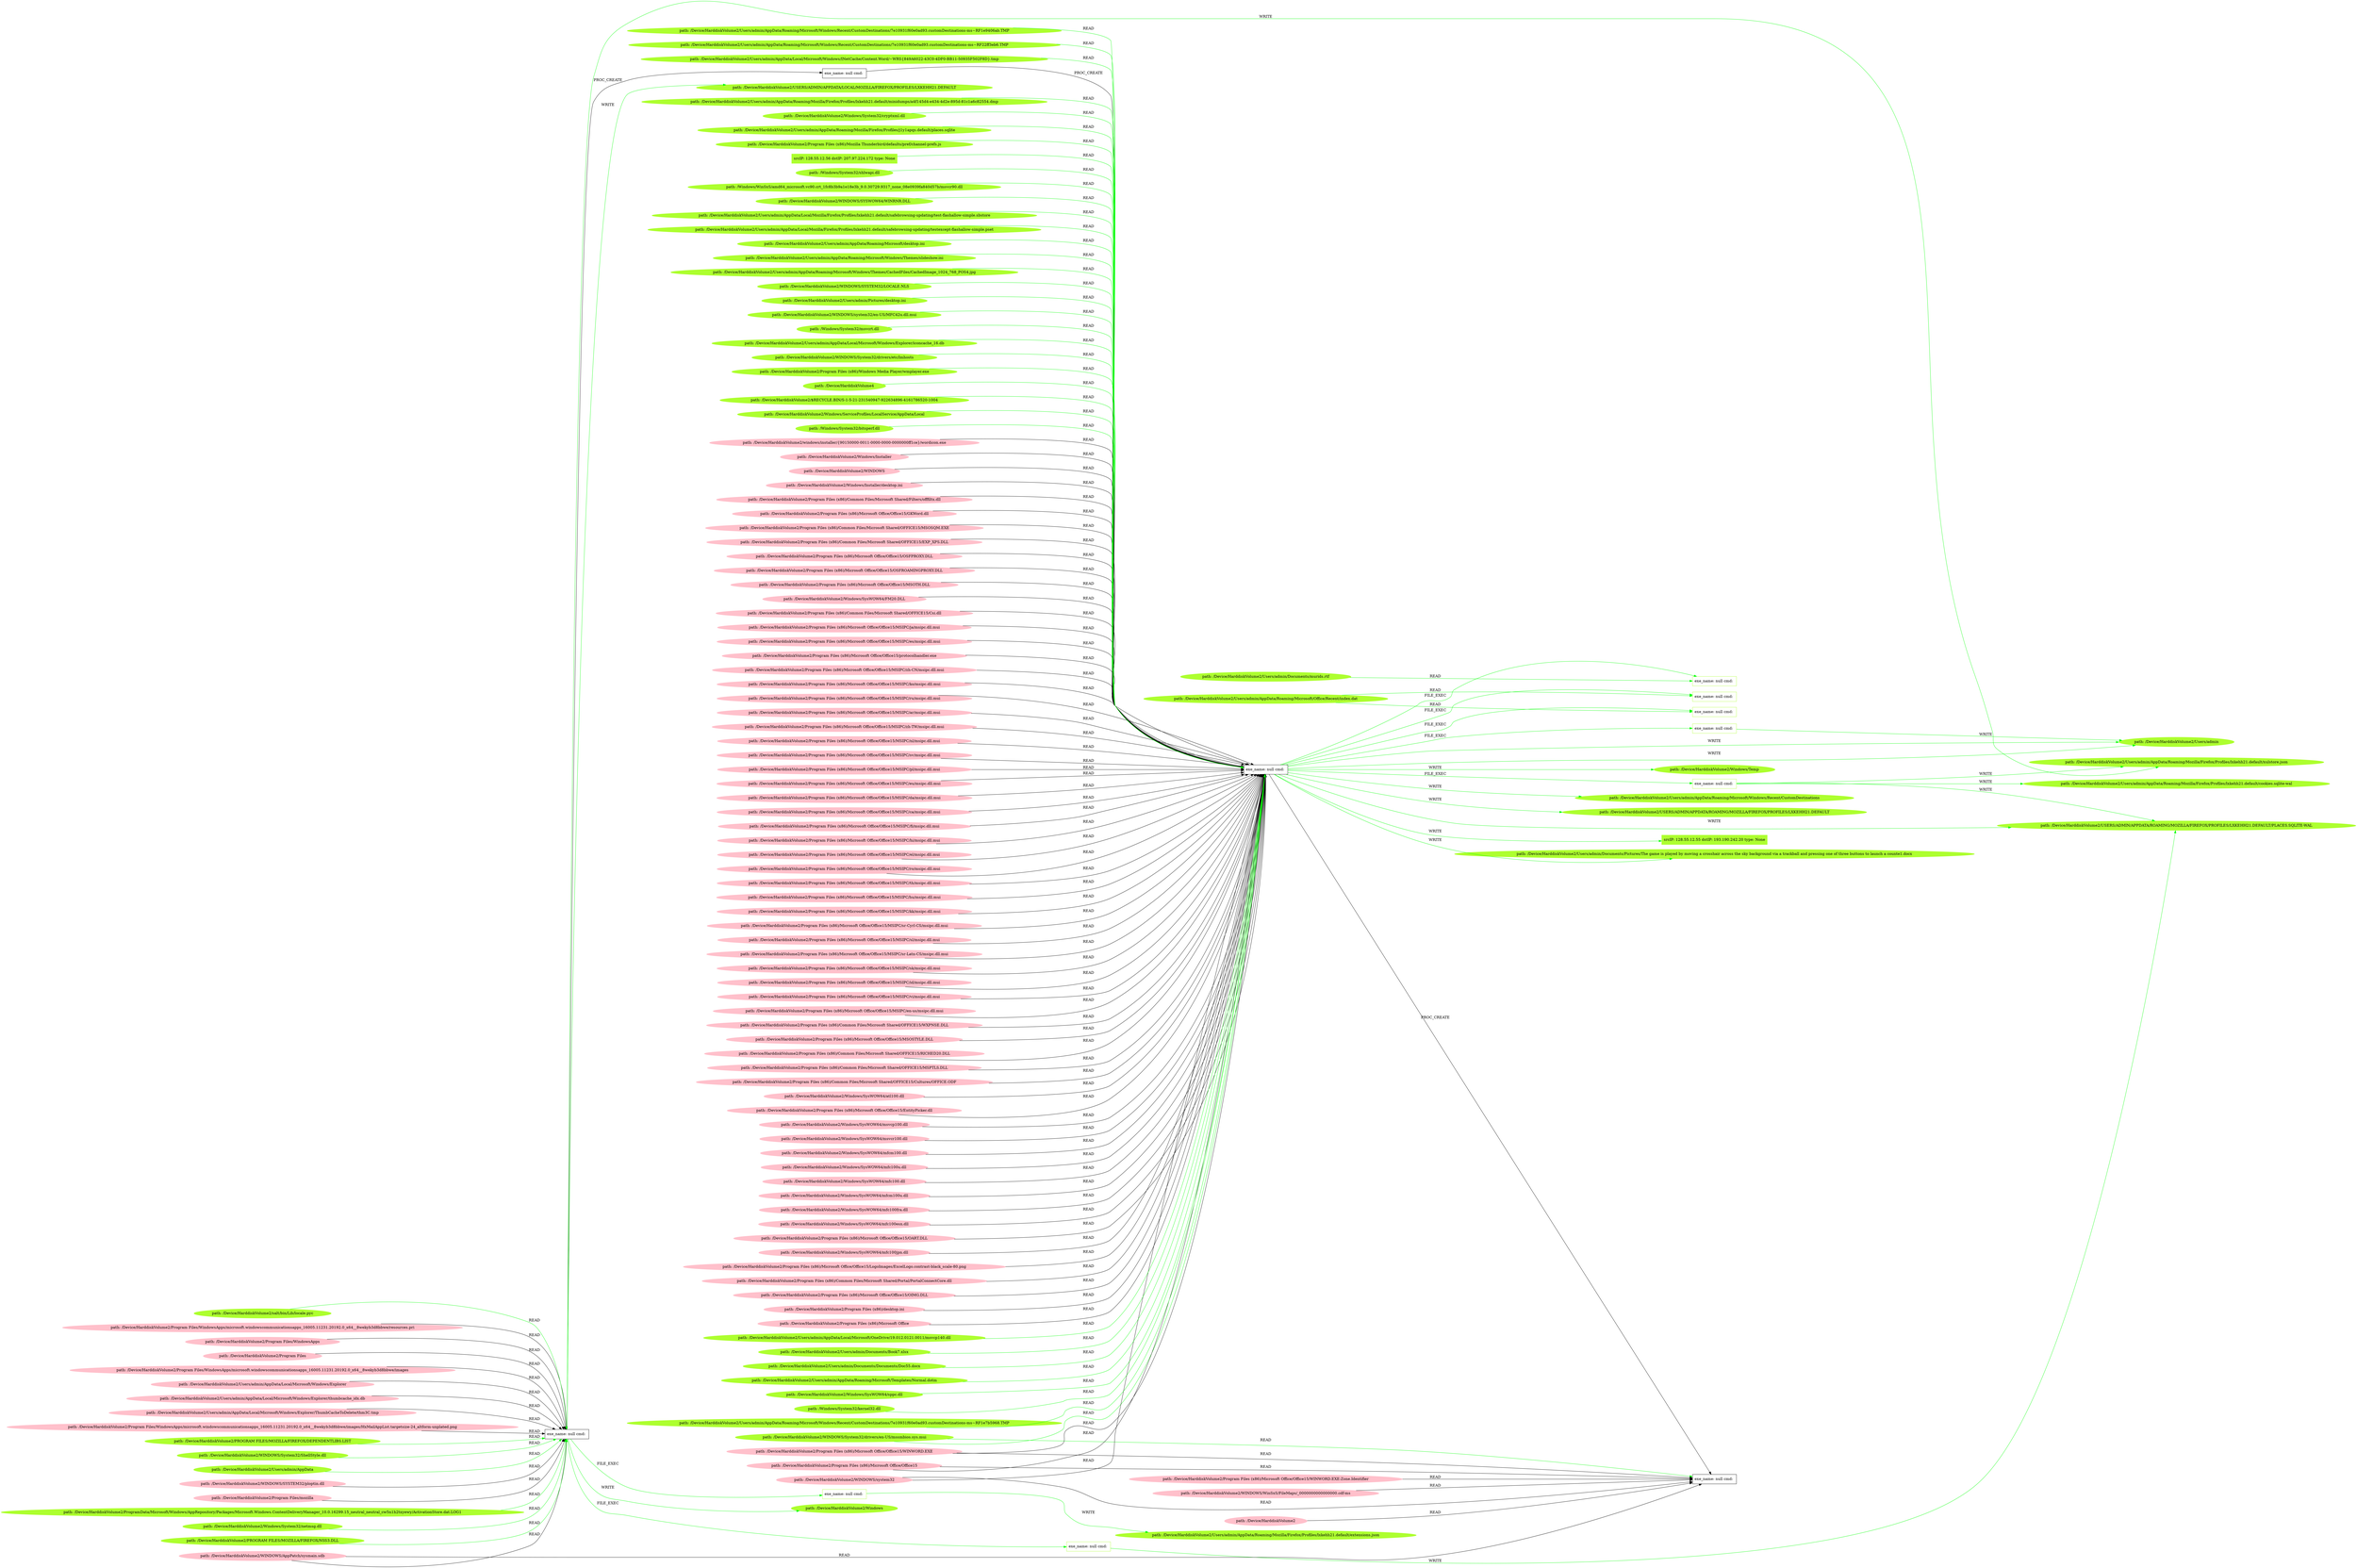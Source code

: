 digraph {
	rankdir=LR
	33 [label="exe_name: null cmd: " color=black shape=box style=solid]
	156 [label="exe_name: null cmd: " color=greenyellow shape=box style=solid]
	33 -> 156 [label=FILE_EXEC color=green]
	33 [label="exe_name: null cmd: " color=black shape=box style=solid]
	165 [label="exe_name: null cmd: " color=greenyellow shape=box style=solid]
	33 -> 165 [label=FILE_EXEC color=green]
	32 [label="exe_name: null cmd: " color=black shape=box style=solid]
	175 [label="exe_name: null cmd: " color=greenyellow shape=box style=solid]
	32 -> 175 [label=FILE_EXEC color=green]
	32 [label="exe_name: null cmd: " color=black shape=box style=solid]
	190 [label="exe_name: null cmd: " color=greenyellow shape=box style=solid]
	32 -> 190 [label=FILE_EXEC color=green]
	32 [label="exe_name: null cmd: " color=black shape=box style=solid]
	203 [label="exe_name: null cmd: " color=greenyellow shape=box style=solid]
	32 -> 203 [label=FILE_EXEC color=green]
	32 [label="exe_name: null cmd: " color=black shape=box style=solid]
	210 [label="exe_name: null cmd: " color=greenyellow shape=box style=solid]
	32 -> 210 [label=FILE_EXEC color=green]
	32 [label="exe_name: null cmd: " color=black shape=box style=solid]
	219 [label="exe_name: null cmd: " color=greenyellow shape=box style=solid]
	32 -> 219 [label=FILE_EXEC color=green]
	171 [label="path: /Device/HarddiskVolume2/Users/admin/AppData/Roaming/Microsoft/desktop.ini" color=greenyellow shape=oval style=filled]
	32 [label="exe_name: null cmd: " color=black shape=box style=solid]
	171 -> 32 [label=READ color=green]
	182 [label="path: /Device/HarddiskVolume2/Users/admin/AppData/Roaming/Microsoft/Windows/Themes/slideshow.ini" color=greenyellow shape=oval style=filled]
	32 [label="exe_name: null cmd: " color=black shape=box style=solid]
	182 -> 32 [label=READ color=green]
	199 [label="path: /Device/HarddiskVolume2/Users/admin/AppData/Roaming/Microsoft/Windows/Themes/CachedFiles/CachedImage_1024_768_POS4.jpg" color=greenyellow shape=oval style=filled]
	32 [label="exe_name: null cmd: " color=black shape=box style=solid]
	199 -> 32 [label=READ color=green]
	206 [label="path: /Device/HarddiskVolume2/WINDOWS/SYSTEM32/LOCALE.NLS" color=greenyellow shape=oval style=filled]
	32 [label="exe_name: null cmd: " color=black shape=box style=solid]
	206 -> 32 [label=READ color=green]
	223 [label="path: /Device/HarddiskVolume2/WINDOWS/System32/drivers/en-US/mssmbios.sys.mui" color=greenyellow shape=oval style=filled]
	32 [label="exe_name: null cmd: " color=black shape=box style=solid]
	223 -> 32 [label=READ color=green]
	223 [label="path: /Device/HarddiskVolume2/WINDOWS/System32/drivers/en-US/mssmbios.sys.mui" color=greenyellow shape=oval style=filled]
	0 [label="exe_name: null cmd: " color=black shape=box style=solid]
	223 -> 0 [label=READ color=green]
	195 [label="path: /Device/HarddiskVolume2/Users/admin/Pictures/desktop.ini" color=greenyellow shape=oval style=filled]
	32 [label="exe_name: null cmd: " color=black shape=box style=solid]
	195 -> 32 [label=READ color=green]
	213 [label="path: /Device/HarddiskVolume2/WINDOWS/system32/en-US/MFC42u.dll.mui" color=greenyellow shape=oval style=filled]
	32 [label="exe_name: null cmd: " color=black shape=box style=solid]
	213 -> 32 [label=READ color=green]
	216 [label="path: /Windows/System32/msvcrt.dll" color=greenyellow shape=oval style=filled]
	32 [label="exe_name: null cmd: " color=black shape=box style=solid]
	216 -> 32 [label=READ color=green]
	188 [label="path: /Device/HarddiskVolume2/Users/admin/AppData/Local/Microsoft/Windows/Explorer/iconcache_16.db" color=greenyellow shape=oval style=filled]
	32 [label="exe_name: null cmd: " color=black shape=box style=solid]
	188 -> 32 [label=READ color=green]
	66 [label="path: /Device/HarddiskVolume2/Program Files/WindowsApps/microsoft.windowscommunicationsapps_16005.11231.20192.0_x64__8wekyb3d8bbwe/resources.pri" color=pink shape=oval style=filled]
	33 [label="exe_name: null cmd: " color=black shape=box style=solid]
	66 -> 33 [label=READ color=black]
	68 [label="path: /Device/HarddiskVolume2/Program Files/WindowsApps" color=pink shape=oval style=filled]
	33 [label="exe_name: null cmd: " color=black shape=box style=solid]
	68 -> 33 [label=READ color=black]
	81 [label="path: /Device/HarddiskVolume2/Program Files" color=pink shape=oval style=filled]
	33 [label="exe_name: null cmd: " color=black shape=box style=solid]
	81 -> 33 [label=READ color=black]
	50 [label="path: /Device/HarddiskVolume2/Program Files/WindowsApps/microsoft.windowscommunicationsapps_16005.11231.20192.0_x64__8wekyb3d8bbwe/images" color=pink shape=oval style=filled]
	33 [label="exe_name: null cmd: " color=black shape=box style=solid]
	50 -> 33 [label=READ color=black]
	75 [label="path: /Device/HarddiskVolume2/Users/admin/AppData/Local/Microsoft/Windows/Explorer" color=pink shape=oval style=filled]
	33 [label="exe_name: null cmd: " color=black shape=box style=solid]
	75 -> 33 [label=READ color=black]
	96 [label="path: /Device/HarddiskVolume2/Users/admin/AppData/Local/Microsoft/Windows/Explorer/thumbcache_idx.db" color=pink shape=oval style=filled]
	33 [label="exe_name: null cmd: " color=black shape=box style=solid]
	96 -> 33 [label=READ color=black]
	79 [label="path: /Device/HarddiskVolume2/Users/admin/AppData/Local/Microsoft/Windows/Explorer/ThumbCacheToDelete/thm3C.tmp" color=pink shape=oval style=filled]
	33 [label="exe_name: null cmd: " color=black shape=box style=solid]
	79 -> 33 [label=READ color=black]
	90 [label="path: /Device/HarddiskVolume2/Program Files/WindowsApps/microsoft.windowscommunicationsapps_16005.11231.20192.0_x64__8wekyb3d8bbwe/images/HxMailAppList.targetsize-24_altform-unplated.png" color=pink shape=oval style=filled]
	33 [label="exe_name: null cmd: " color=black shape=box style=solid]
	90 -> 33 [label=READ color=black]
	162 [label="path: /Device/HarddiskVolume2/PROGRAM FILES/MOZILLA/FIREFOX/DEPENDENTLIBS.LIST" color=greenyellow shape=oval style=filled]
	33 [label="exe_name: null cmd: " color=black shape=box style=solid]
	162 -> 33 [label=READ color=green]
	161 [label="path: /Device/HarddiskVolume2/WINDOWS/System32/ShellStyle.dll" color=greenyellow shape=oval style=filled]
	33 [label="exe_name: null cmd: " color=black shape=box style=solid]
	161 -> 33 [label=READ color=green]
	164 [label="path: /Device/HarddiskVolume2/Users/admin/AppData" color=greenyellow shape=oval style=filled]
	33 [label="exe_name: null cmd: " color=black shape=box style=solid]
	164 -> 33 [label=READ color=green]
	197 [label="path: /Device/HarddiskVolume2/WINDOWS/System32/drivers/etc/lmhosts" color=greenyellow shape=oval style=filled]
	32 [label="exe_name: null cmd: " color=black shape=box style=solid]
	197 -> 32 [label=READ color=green]
	201 [label="path: /Device/HarddiskVolume2/Program Files (x86)/Windows Media Player/wmplayer.exe" color=greenyellow shape=oval style=filled]
	32 [label="exe_name: null cmd: " color=black shape=box style=solid]
	201 -> 32 [label=READ color=green]
	214 [label="path: /Device/HarddiskVolume4" color=greenyellow shape=oval style=filled]
	32 [label="exe_name: null cmd: " color=black shape=box style=solid]
	214 -> 32 [label=READ color=green]
	181 [label="path: /Device/HarddiskVolume2/$RECYCLE.BIN/S-1-5-21-231540947-922634896-4161786520-1004" color=greenyellow shape=oval style=filled]
	32 [label="exe_name: null cmd: " color=black shape=box style=solid]
	181 -> 32 [label=READ color=green]
	194 [label="path: /Device/HarddiskVolume2/Windows/ServiceProfiles/LocalService/AppData/Local" color=greenyellow shape=oval style=filled]
	32 [label="exe_name: null cmd: " color=black shape=box style=solid]
	194 -> 32 [label=READ color=green]
	150 [label="path: /Device/HarddiskVolume2/WINDOWS/AppPatch/sysmain.sdb" color=pink shape=oval style=filled]
	33 [label="exe_name: null cmd: " color=black shape=box style=solid]
	150 -> 33 [label=READ color=black]
	51 [label="path: /Device/HarddiskVolume2/WINDOWS/SYSTEM32/ploptin.dll" color=pink shape=oval style=filled]
	33 [label="exe_name: null cmd: " color=black shape=box style=solid]
	51 -> 33 [label=READ color=black]
	83 [label="path: /Device/HarddiskVolume2/Program Files/mozilla" color=pink shape=oval style=filled]
	33 [label="exe_name: null cmd: " color=black shape=box style=solid]
	83 -> 33 [label=READ color=black]
	183 [label="path: /Windows/System32/bitsperf.dll" color=greenyellow shape=oval style=filled]
	32 [label="exe_name: null cmd: " color=black shape=box style=solid]
	183 -> 32 [label=READ color=green]
	33 [label="exe_name: null cmd: " color=black shape=box style=solid]
	27 [label="exe_name: null cmd: " color=black shape=box style=solid]
	33 -> 27 [label=PROC_CREATE color=black]
	27 [label="exe_name: null cmd: " color=black shape=box style=solid]
	32 [label="exe_name: null cmd: " color=black shape=box style=solid]
	27 -> 32 [label=PROC_CREATE color=black]
	93 [label="path: /Device/HarddiskVolume2/windows/installer/{90150000-0011-0000-0000-0000000ff1ce}/wordicon.exe" color=pink shape=oval style=filled]
	32 [label="exe_name: null cmd: " color=black shape=box style=solid]
	93 -> 32 [label=READ color=black]
	110 [label="path: /Device/HarddiskVolume2/Windows/Installer" color=pink shape=oval style=filled]
	32 [label="exe_name: null cmd: " color=black shape=box style=solid]
	110 -> 32 [label=READ color=black]
	41 [label="path: /Device/HarddiskVolume2/WINDOWS" color=pink shape=oval style=filled]
	32 [label="exe_name: null cmd: " color=black shape=box style=solid]
	41 -> 32 [label=READ color=black]
	100 [label="path: /Device/HarddiskVolume2/Windows/Installer/desktop.ini" color=pink shape=oval style=filled]
	32 [label="exe_name: null cmd: " color=black shape=box style=solid]
	100 -> 32 [label=READ color=black]
	152 [label="path: /Device/HarddiskVolume2/Program Files (x86)/Microsoft Office/Office15/WINWORD.EXE" color=pink shape=oval style=filled]
	32 [label="exe_name: null cmd: " color=black shape=box style=solid]
	152 -> 32 [label=READ color=black]
	2 [label="path: /Device/HarddiskVolume2/Program Files (x86)/Common Files/Microsoft Shared/Filters/offfiltx.dll" color=pink shape=oval style=filled]
	32 [label="exe_name: null cmd: " color=black shape=box style=solid]
	2 -> 32 [label=READ color=black]
	15 [label="path: /Device/HarddiskVolume2/Program Files (x86)/Microsoft Office/Office15/GKWord.dll" color=pink shape=oval style=filled]
	32 [label="exe_name: null cmd: " color=black shape=box style=solid]
	15 -> 32 [label=READ color=black]
	148 [label="path: /Device/HarddiskVolume2/Program Files (x86)/Microsoft Office/Office15" color=pink shape=oval style=filled]
	32 [label="exe_name: null cmd: " color=black shape=box style=solid]
	148 -> 32 [label=READ color=black]
	28 [label="path: /Device/HarddiskVolume2/Program Files (x86)/Common Files/Microsoft Shared/OFFICE15/MSOSQM.EXE" color=pink shape=oval style=filled]
	32 [label="exe_name: null cmd: " color=black shape=box style=solid]
	28 -> 32 [label=READ color=black]
	57 [label="path: /Device/HarddiskVolume2/Program Files (x86)/Common Files/Microsoft Shared/OFFICE15/EXP_XPS.DLL" color=pink shape=oval style=filled]
	32 [label="exe_name: null cmd: " color=black shape=box style=solid]
	57 -> 32 [label=READ color=black]
	97 [label="path: /Device/HarddiskVolume2/Program Files (x86)/Microsoft Office/Office15/OSFPROXY.DLL" color=pink shape=oval style=filled]
	32 [label="exe_name: null cmd: " color=black shape=box style=solid]
	97 -> 32 [label=READ color=black]
	142 [label="path: /Device/HarddiskVolume2/Program Files (x86)/Microsoft Office/Office15/OSFROAMINGPROXY.DLL" color=pink shape=oval style=filled]
	32 [label="exe_name: null cmd: " color=black shape=box style=solid]
	142 -> 32 [label=READ color=black]
	56 [label="path: /Device/HarddiskVolume2/Program Files (x86)/Microsoft Office/Office15/MSOTH.DLL" color=pink shape=oval style=filled]
	32 [label="exe_name: null cmd: " color=black shape=box style=solid]
	56 -> 32 [label=READ color=black]
	113 [label="path: /Device/HarddiskVolume2/Windows/SysWOW64/FM20.DLL" color=pink shape=oval style=filled]
	32 [label="exe_name: null cmd: " color=black shape=box style=solid]
	113 -> 32 [label=READ color=black]
	130 [label="path: /Device/HarddiskVolume2/Program Files (x86)/Common Files/Microsoft Shared/OFFICE15/Csi.dll" color=pink shape=oval style=filled]
	32 [label="exe_name: null cmd: " color=black shape=box style=solid]
	130 -> 32 [label=READ color=black]
	14 [label="path: /Device/HarddiskVolume2/Program Files (x86)/Microsoft Office/Office15/MSIPC/ja/msipc.dll.mui" color=pink shape=oval style=filled]
	32 [label="exe_name: null cmd: " color=black shape=box style=solid]
	14 -> 32 [label=READ color=black]
	42 [label="path: /Device/HarddiskVolume2/Program Files (x86)/Microsoft Office/Office15/MSIPC/es/msipc.dll.mui" color=pink shape=oval style=filled]
	32 [label="exe_name: null cmd: " color=black shape=box style=solid]
	42 -> 32 [label=READ color=black]
	61 [label="path: /Device/HarddiskVolume2/Program Files (x86)/Microsoft Office/Office15/protocolhandler.exe" color=pink shape=oval style=filled]
	32 [label="exe_name: null cmd: " color=black shape=box style=solid]
	61 -> 32 [label=READ color=black]
	128 [label="path: /Device/HarddiskVolume2/Program Files (x86)/Microsoft Office/Office15/MSIPC/zh-CN/msipc.dll.mui" color=pink shape=oval style=filled]
	32 [label="exe_name: null cmd: " color=black shape=box style=solid]
	128 -> 32 [label=READ color=black]
	7 [label="path: /Device/HarddiskVolume2/Program Files (x86)/Microsoft Office/Office15/MSIPC/ko/msipc.dll.mui" color=pink shape=oval style=filled]
	32 [label="exe_name: null cmd: " color=black shape=box style=solid]
	7 -> 32 [label=READ color=black]
	5 [label="path: /Device/HarddiskVolume2/Program Files (x86)/Microsoft Office/Office15/MSIPC/ru/msipc.dll.mui" color=pink shape=oval style=filled]
	32 [label="exe_name: null cmd: " color=black shape=box style=solid]
	5 -> 32 [label=READ color=black]
	127 [label="path: /Device/HarddiskVolume2/Program Files (x86)/Microsoft Office/Office15/MSIPC/ar/msipc.dll.mui" color=pink shape=oval style=filled]
	32 [label="exe_name: null cmd: " color=black shape=box style=solid]
	127 -> 32 [label=READ color=black]
	82 [label="path: /Device/HarddiskVolume2/Program Files (x86)/Microsoft Office/Office15/MSIPC/zh-TW/msipc.dll.mui" color=pink shape=oval style=filled]
	32 [label="exe_name: null cmd: " color=black shape=box style=solid]
	82 -> 32 [label=READ color=black]
	124 [label="path: /Device/HarddiskVolume2/Program Files (x86)/Microsoft Office/Office15/MSIPC/nl/msipc.dll.mui" color=pink shape=oval style=filled]
	32 [label="exe_name: null cmd: " color=black shape=box style=solid]
	124 -> 32 [label=READ color=black]
	101 [label="path: /Device/HarddiskVolume2/Program Files (x86)/Microsoft Office/Office15/MSIPC/sv/msipc.dll.mui" color=pink shape=oval style=filled]
	32 [label="exe_name: null cmd: " color=black shape=box style=solid]
	101 -> 32 [label=READ color=black]
	109 [label="path: /Device/HarddiskVolume2/Program Files (x86)/Microsoft Office/Office15/MSIPC/pl/msipc.dll.mui" color=pink shape=oval style=filled]
	32 [label="exe_name: null cmd: " color=black shape=box style=solid]
	109 -> 32 [label=READ color=black]
	115 [label="path: /Device/HarddiskVolume2/Program Files (x86)/Microsoft Office/Office15/MSIPC/eu/msipc.dll.mui" color=pink shape=oval style=filled]
	32 [label="exe_name: null cmd: " color=black shape=box style=solid]
	115 -> 32 [label=READ color=black]
	138 [label="path: /Device/HarddiskVolume2/Program Files (x86)/Microsoft Office/Office15/MSIPC/da/msipc.dll.mui" color=pink shape=oval style=filled]
	32 [label="exe_name: null cmd: " color=black shape=box style=solid]
	138 -> 32 [label=READ color=black]
	36 [label="path: /Device/HarddiskVolume2/Program Files (x86)/Microsoft Office/Office15/MSIPC/ca/msipc.dll.mui" color=pink shape=oval style=filled]
	32 [label="exe_name: null cmd: " color=black shape=box style=solid]
	36 -> 32 [label=READ color=black]
	71 [label="path: /Device/HarddiskVolume2/Program Files (x86)/Microsoft Office/Office15/MSIPC/fi/msipc.dll.mui" color=pink shape=oval style=filled]
	32 [label="exe_name: null cmd: " color=black shape=box style=solid]
	71 -> 32 [label=READ color=black]
	4 [label="path: /Device/HarddiskVolume2/Program Files (x86)/Microsoft Office/Office15/MSIPC/hi/msipc.dll.mui" color=pink shape=oval style=filled]
	32 [label="exe_name: null cmd: " color=black shape=box style=solid]
	4 -> 32 [label=READ color=black]
	16 [label="path: /Device/HarddiskVolume2/Program Files (x86)/Microsoft Office/Office15/MSIPC/el/msipc.dll.mui" color=pink shape=oval style=filled]
	32 [label="exe_name: null cmd: " color=black shape=box style=solid]
	16 -> 32 [label=READ color=black]
	112 [label="path: /Device/HarddiskVolume2/Program Files (x86)/Microsoft Office/Office15/MSIPC/ro/msipc.dll.mui" color=pink shape=oval style=filled]
	32 [label="exe_name: null cmd: " color=black shape=box style=solid]
	112 -> 32 [label=READ color=black]
	58 [label="path: /Device/HarddiskVolume2/Program Files (x86)/Microsoft Office/Office15/MSIPC/th/msipc.dll.mui" color=pink shape=oval style=filled]
	32 [label="exe_name: null cmd: " color=black shape=box style=solid]
	58 -> 32 [label=READ color=black]
	84 [label="path: /Device/HarddiskVolume2/Program Files (x86)/Microsoft Office/Office15/MSIPC/hu/msipc.dll.mui" color=pink shape=oval style=filled]
	32 [label="exe_name: null cmd: " color=black shape=box style=solid]
	84 -> 32 [label=READ color=black]
	55 [label="path: /Device/HarddiskVolume2/Program Files (x86)/Microsoft Office/Office15/MSIPC/kk/msipc.dll.mui" color=pink shape=oval style=filled]
	32 [label="exe_name: null cmd: " color=black shape=box style=solid]
	55 -> 32 [label=READ color=black]
	85 [label="path: /Device/HarddiskVolume2/Program Files (x86)/Microsoft Office/Office15/MSIPC/sr-Cyrl-CS/msipc.dll.mui" color=pink shape=oval style=filled]
	32 [label="exe_name: null cmd: " color=black shape=box style=solid]
	85 -> 32 [label=READ color=black]
	21 [label="path: /Device/HarddiskVolume2/Program Files (x86)/Microsoft Office/Office15/MSIPC/sl/msipc.dll.mui" color=pink shape=oval style=filled]
	32 [label="exe_name: null cmd: " color=black shape=box style=solid]
	21 -> 32 [label=READ color=black]
	45 [label="path: /Device/HarddiskVolume2/Program Files (x86)/Microsoft Office/Office15/MSIPC/sr-Latn-CS/msipc.dll.mui" color=pink shape=oval style=filled]
	32 [label="exe_name: null cmd: " color=black shape=box style=solid]
	45 -> 32 [label=READ color=black]
	103 [label="path: /Device/HarddiskVolume2/Program Files (x86)/Microsoft Office/Office15/MSIPC/sk/msipc.dll.mui" color=pink shape=oval style=filled]
	32 [label="exe_name: null cmd: " color=black shape=box style=solid]
	103 -> 32 [label=READ color=black]
	121 [label="path: /Device/HarddiskVolume2/Program Files (x86)/Microsoft Office/Office15/MSIPC/id/msipc.dll.mui" color=pink shape=oval style=filled]
	32 [label="exe_name: null cmd: " color=black shape=box style=solid]
	121 -> 32 [label=READ color=black]
	70 [label="path: /Device/HarddiskVolume2/Program Files (x86)/Microsoft Office/Office15/MSIPC/vi/msipc.dll.mui" color=pink shape=oval style=filled]
	32 [label="exe_name: null cmd: " color=black shape=box style=solid]
	70 -> 32 [label=READ color=black]
	132 [label="path: /Device/HarddiskVolume2/Program Files (x86)/Microsoft Office/Office15/MSIPC/en-us/msipc.dll.mui" color=pink shape=oval style=filled]
	32 [label="exe_name: null cmd: " color=black shape=box style=solid]
	132 -> 32 [label=READ color=black]
	80 [label="path: /Device/HarddiskVolume2/Program Files (x86)/Common Files/Microsoft Shared/OFFICE15/WXPNSE.DLL" color=pink shape=oval style=filled]
	32 [label="exe_name: null cmd: " color=black shape=box style=solid]
	80 -> 32 [label=READ color=black]
	111 [label="path: /Device/HarddiskVolume2/Program Files (x86)/Microsoft Office/Office15/MSOSTYLE.DLL" color=pink shape=oval style=filled]
	32 [label="exe_name: null cmd: " color=black shape=box style=solid]
	111 -> 32 [label=READ color=black]
	117 [label="path: /Device/HarddiskVolume2/Program Files (x86)/Common Files/Microsoft Shared/OFFICE15/RICHED20.DLL" color=pink shape=oval style=filled]
	32 [label="exe_name: null cmd: " color=black shape=box style=solid]
	117 -> 32 [label=READ color=black]
	119 [label="path: /Device/HarddiskVolume2/Program Files (x86)/Common Files/Microsoft Shared/OFFICE15/MSPTLS.DLL" color=pink shape=oval style=filled]
	32 [label="exe_name: null cmd: " color=black shape=box style=solid]
	119 -> 32 [label=READ color=black]
	72 [label="path: /Device/HarddiskVolume2/Program Files (x86)/Common Files/Microsoft Shared/OFFICE15/Cultures/OFFICE.ODF" color=pink shape=oval style=filled]
	32 [label="exe_name: null cmd: " color=black shape=box style=solid]
	72 -> 32 [label=READ color=black]
	98 [label="path: /Device/HarddiskVolume2/Windows/SysWOW64/atl100.dll" color=pink shape=oval style=filled]
	32 [label="exe_name: null cmd: " color=black shape=box style=solid]
	98 -> 32 [label=READ color=black]
	20 [label="path: /Device/HarddiskVolume2/Program Files (x86)/Microsoft Office/Office15/EntityPicker.dll" color=pink shape=oval style=filled]
	32 [label="exe_name: null cmd: " color=black shape=box style=solid]
	20 -> 32 [label=READ color=black]
	133 [label="path: /Device/HarddiskVolume2/Windows/SysWOW64/msvcp100.dll" color=pink shape=oval style=filled]
	32 [label="exe_name: null cmd: " color=black shape=box style=solid]
	133 -> 32 [label=READ color=black]
	30 [label="path: /Device/HarddiskVolume2/Windows/SysWOW64/msvcr100.dll" color=pink shape=oval style=filled]
	32 [label="exe_name: null cmd: " color=black shape=box style=solid]
	30 -> 32 [label=READ color=black]
	31 [label="path: /Device/HarddiskVolume2/Windows/SysWOW64/mfcm100.dll" color=pink shape=oval style=filled]
	32 [label="exe_name: null cmd: " color=black shape=box style=solid]
	31 -> 32 [label=READ color=black]
	65 [label="path: /Device/HarddiskVolume2/Windows/SysWOW64/mfc100u.dll" color=pink shape=oval style=filled]
	32 [label="exe_name: null cmd: " color=black shape=box style=solid]
	65 -> 32 [label=READ color=black]
	74 [label="path: /Device/HarddiskVolume2/Windows/SysWOW64/mfc100.dll" color=pink shape=oval style=filled]
	32 [label="exe_name: null cmd: " color=black shape=box style=solid]
	74 -> 32 [label=READ color=black]
	89 [label="path: /Device/HarddiskVolume2/Windows/SysWOW64/mfcm100u.dll" color=pink shape=oval style=filled]
	32 [label="exe_name: null cmd: " color=black shape=box style=solid]
	89 -> 32 [label=READ color=black]
	91 [label="path: /Device/HarddiskVolume2/Windows/SysWOW64/mfc100fra.dll" color=pink shape=oval style=filled]
	32 [label="exe_name: null cmd: " color=black shape=box style=solid]
	91 -> 32 [label=READ color=black]
	136 [label="path: /Device/HarddiskVolume2/Windows/SysWOW64/mfc100esn.dll" color=pink shape=oval style=filled]
	32 [label="exe_name: null cmd: " color=black shape=box style=solid]
	136 -> 32 [label=READ color=black]
	125 [label="path: /Device/HarddiskVolume2/Program Files (x86)/Microsoft Office/Office15/OART.DLL" color=pink shape=oval style=filled]
	32 [label="exe_name: null cmd: " color=black shape=box style=solid]
	125 -> 32 [label=READ color=black]
	44 [label="path: /Device/HarddiskVolume2/Windows/SysWOW64/mfc100jpn.dll" color=pink shape=oval style=filled]
	32 [label="exe_name: null cmd: " color=black shape=box style=solid]
	44 -> 32 [label=READ color=black]
	10 [label="path: /Device/HarddiskVolume2/Program Files (x86)/Microsoft Office/Office15/LogoImages/ExcelLogo.contrast-black_scale-80.png" color=pink shape=oval style=filled]
	32 [label="exe_name: null cmd: " color=black shape=box style=solid]
	10 -> 32 [label=READ color=black]
	131 [label="path: /Device/HarddiskVolume2/Program Files (x86)/Common Files/Microsoft Shared/Portal/PortalConnectCore.dll" color=pink shape=oval style=filled]
	32 [label="exe_name: null cmd: " color=black shape=box style=solid]
	131 -> 32 [label=READ color=black]
	39 [label="path: /Device/HarddiskVolume2/Program Files (x86)/Microsoft Office/Office15/OIMG.DLL" color=pink shape=oval style=filled]
	32 [label="exe_name: null cmd: " color=black shape=box style=solid]
	39 -> 32 [label=READ color=black]
	8 [label="path: /Device/HarddiskVolume2/Program Files (x86)/desktop.ini" color=pink shape=oval style=filled]
	32 [label="exe_name: null cmd: " color=black shape=box style=solid]
	8 -> 32 [label=READ color=black]
	134 [label="path: /Device/HarddiskVolume2/Program Files (x86)/Microsoft Office" color=pink shape=oval style=filled]
	32 [label="exe_name: null cmd: " color=black shape=box style=solid]
	134 -> 32 [label=READ color=black]
	32 [label="exe_name: null cmd: " color=black shape=box style=solid]
	0 [label="exe_name: null cmd: " color=black shape=box style=solid]
	32 -> 0 [label=PROC_CREATE color=black]
	146 [label="path: /Device/HarddiskVolume2/WINDOWS/system32" color=pink shape=oval style=filled]
	32 [label="exe_name: null cmd: " color=black shape=box style=solid]
	146 -> 32 [label=READ color=black]
	23 [label="path: /Device/HarddiskVolume2/Program Files (x86)/Microsoft Office/Office15/WINWORD.EXE:Zone.Identifier" color=pink shape=oval style=filled]
	0 [label="exe_name: null cmd: " color=black shape=box style=solid]
	23 -> 0 [label=READ color=black]
	152 [label="path: /Device/HarddiskVolume2/Program Files (x86)/Microsoft Office/Office15/WINWORD.EXE" color=pink shape=oval style=filled]
	0 [label="exe_name: null cmd: " color=black shape=box style=solid]
	152 -> 0 [label=READ color=black]
	148 [label="path: /Device/HarddiskVolume2/Program Files (x86)/Microsoft Office/Office15" color=pink shape=oval style=filled]
	0 [label="exe_name: null cmd: " color=black shape=box style=solid]
	148 -> 0 [label=READ color=black]
	146 [label="path: /Device/HarddiskVolume2/WINDOWS/system32" color=pink shape=oval style=filled]
	0 [label="exe_name: null cmd: " color=black shape=box style=solid]
	146 -> 0 [label=READ color=black]
	150 [label="path: /Device/HarddiskVolume2/WINDOWS/AppPatch/sysmain.sdb" color=pink shape=oval style=filled]
	0 [label="exe_name: null cmd: " color=black shape=box style=solid]
	150 -> 0 [label=READ color=black]
	38 [label="path: /Device/HarddiskVolume2/WINDOWS/WinSxS/FileMaps/_0000000000000000.cdf-ms" color=pink shape=oval style=filled]
	0 [label="exe_name: null cmd: " color=black shape=box style=solid]
	38 -> 0 [label=READ color=black]
	145 [label="path: /Device/HarddiskVolume2" color=pink shape=oval style=filled]
	0 [label="exe_name: null cmd: " color=black shape=box style=solid]
	145 -> 0 [label=READ color=black]
	165 [label="exe_name: null cmd: " color=greenyellow shape=box style=solid]
	166 [label="path: /Device/HarddiskVolume2/Users/admin/AppData/Roaming/Mozilla/Firefox/Profiles/lxkehh21.default/extensions.json" color=greenyellow shape=oval style=filled]
	165 -> 166 [label=WRITE color=green]
	174 [label="path: /Device/HarddiskVolume2/Users/admin/AppData/Local/Microsoft/OneDrive/19.012.0121.0011/msvcp140.dll" color=greenyellow shape=oval style=filled]
	32 [label="exe_name: null cmd: " color=black shape=box style=solid]
	174 -> 32 [label=READ color=green]
	193 [label="path: /Device/HarddiskVolume2/Users/admin/Documents/Book7.xlsx" color=greenyellow shape=oval style=filled]
	32 [label="exe_name: null cmd: " color=black shape=box style=solid]
	193 -> 32 [label=READ color=green]
	187 [label="path: /Device/HarddiskVolume2/Users/admin/Documents/Documents/Doc55.docx" color=greenyellow shape=oval style=filled]
	32 [label="exe_name: null cmd: " color=black shape=box style=solid]
	187 -> 32 [label=READ color=green]
	196 [label="path: /Device/HarddiskVolume2/Users/admin/AppData/Roaming/Microsoft/Templates/Normal.dotm" color=greenyellow shape=oval style=filled]
	32 [label="exe_name: null cmd: " color=black shape=box style=solid]
	196 -> 32 [label=READ color=green]
	208 [label="path: /Device/HarddiskVolume2/Windows/SysWOW64/sppc.dll" color=greenyellow shape=oval style=filled]
	32 [label="exe_name: null cmd: " color=black shape=box style=solid]
	208 -> 32 [label=READ color=green]
	32 [label="exe_name: null cmd: " color=black shape=box style=solid]
	157 [label="path: /Device/HarddiskVolume2/USERS/ADMIN/APPDATA/ROAMING/MOZILLA/FIREFOX/PROFILES/LXKEHH21.DEFAULT/PLACES.SQLITE-WAL" color=greenyellow shape=oval style=filled]
	32 -> 157 [label=WRITE color=green]
	179 [label="path: /Windows/System32/kernel32.dll" color=greenyellow shape=oval style=filled]
	32 [label="exe_name: null cmd: " color=black shape=box style=solid]
	179 -> 32 [label=READ color=green]
	180 [label="path: /Device/HarddiskVolume2/Users/admin/AppData/Roaming/Microsoft/Windows/Recent/CustomDestinations/7e10931f60e0ad93.customDestinations-ms~RF1e7b5968.TMP" color=greenyellow shape=oval style=filled]
	32 [label="exe_name: null cmd: " color=black shape=box style=solid]
	180 -> 32 [label=READ color=green]
	217 [label="path: /Device/HarddiskVolume2/Users/admin/AppData/Roaming/Microsoft/Windows/Recent/CustomDestinations/7e10931f60e0ad93.customDestinations-ms~RF1e9406ab.TMP" color=greenyellow shape=oval style=filled]
	32 [label="exe_name: null cmd: " color=black shape=box style=solid]
	217 -> 32 [label=READ color=green]
	159 [label="path: /Device/HarddiskVolume2/ProgramData/Microsoft/Windows/AppRepository/Packages/Microsoft.Windows.ContentDeliveryManager_10.0.16299.15_neutral_neutral_cw5n1h2txyewy/ActivationStore.dat.LOG1" color=greenyellow shape=oval style=filled]
	33 [label="exe_name: null cmd: " color=black shape=box style=solid]
	159 -> 33 [label=READ color=green]
	175 [label="exe_name: null cmd: " color=greenyellow shape=box style=solid]
	176 [label="path: /Device/HarddiskVolume2/Users/admin/AppData/Roaming/Mozilla/Firefox/Profiles/lxkehh21.default/cookies.sqlite-wal" color=greenyellow shape=oval style=filled]
	175 -> 176 [label=WRITE color=green]
	175 [label="exe_name: null cmd: " color=greenyellow shape=box style=solid]
	157 [label="path: /Device/HarddiskVolume2/USERS/ADMIN/APPDATA/ROAMING/MOZILLA/FIREFOX/PROFILES/LXKEHH21.DEFAULT/PLACES.SQLITE-WAL" color=greenyellow shape=oval style=filled]
	175 -> 157 [label=WRITE color=green]
	173 [label="path: /Device/HarddiskVolume2/Users/admin/AppData/Roaming/Microsoft/Windows/Recent/CustomDestinations/7e10931f60e0ad93.customDestinations-ms~RF22ff3eb6.TMP" color=greenyellow shape=oval style=filled]
	32 [label="exe_name: null cmd: " color=black shape=box style=solid]
	173 -> 32 [label=READ color=green]
	175 [label="exe_name: null cmd: " color=greenyellow shape=box style=solid]
	168 [label="path: /Device/HarddiskVolume2/Users/admin/AppData/Roaming/Mozilla/Firefox/Profiles/lxkehh21.default/xulstore.json" color=greenyellow shape=oval style=filled]
	175 -> 168 [label=WRITE color=green]
	222 [label="path: /Device/HarddiskVolume2/Users/admin/AppData/Local/Microsoft/Windows/INetCache/Content.Word/~WRS{849A6022-43C0-4DF0-BB11-50935F502F8D}.tmp" color=greenyellow shape=oval style=filled]
	32 [label="exe_name: null cmd: " color=black shape=box style=solid]
	222 -> 32 [label=READ color=green]
	185 [label="path: /Device/HarddiskVolume2/Users/admin/AppData/Roaming/Mozilla/Firefox/Profiles/lxkehh21.default/minidumps/a4f145d4-e434-4d2e-895d-81c1a6c82554.dmp" color=greenyellow shape=oval style=filled]
	32 [label="exe_name: null cmd: " color=black shape=box style=solid]
	185 -> 32 [label=READ color=green]
	191 [label="path: /Device/HarddiskVolume2/Users/admin/AppData/Roaming/Microsoft/Office/Recent/index.dat" color=greenyellow shape=oval style=filled]
	190 [label="exe_name: null cmd: " color=greenyellow shape=box style=solid]
	191 -> 190 [label=READ color=green]
	221 [label="path: /Device/HarddiskVolume2/Windows/System32/cryptxml.dll" color=greenyellow shape=oval style=filled]
	32 [label="exe_name: null cmd: " color=black shape=box style=solid]
	221 -> 32 [label=READ color=green]
	160 [label="path: /Device/HarddiskVolume2/Windows/System32/netmsg.dll" color=greenyellow shape=oval style=filled]
	33 [label="exe_name: null cmd: " color=black shape=box style=solid]
	160 -> 33 [label=READ color=green]
	212 [label="path: /Device/HarddiskVolume2/Users/admin/AppData/Roaming/Mozilla/Firefox/Profiles/j1y1apqs.default/places.sqlite" color=greenyellow shape=oval style=filled]
	32 [label="exe_name: null cmd: " color=black shape=box style=solid]
	212 -> 32 [label=READ color=green]
	202 [label="path: /Device/HarddiskVolume2/Program Files (x86)/Mozilla Thunderbird/defaults/pref/channel-prefs.js" color=greenyellow shape=oval style=filled]
	32 [label="exe_name: null cmd: " color=black shape=box style=solid]
	202 -> 32 [label=READ color=green]
	169 [label="srcIP: 128.55.12.56 dstIP: 207.97.224.172 type: None" color=greenyellow shape=box style=filled]
	32 [label="exe_name: null cmd: " color=black shape=box style=solid]
	169 -> 32 [label=READ color=green]
	155 [label="path: /Device/HarddiskVolume2/PROGRAM FILES/MOZILLA/FIREFOX/NSS3.DLL" color=greenyellow shape=oval style=filled]
	33 [label="exe_name: null cmd: " color=black shape=box style=solid]
	155 -> 33 [label=READ color=green]
	205 [label="path: /Windows/System32/shlwapi.dll" color=greenyellow shape=oval style=filled]
	32 [label="exe_name: null cmd: " color=black shape=box style=solid]
	205 -> 32 [label=READ color=green]
	204 [label="path: /Device/HarddiskVolume2/Users/admin/Documents/murids.rtf" color=greenyellow shape=oval style=filled]
	203 [label="exe_name: null cmd: " color=greenyellow shape=box style=solid]
	204 -> 203 [label=READ color=green]
	209 [label="path: /Windows/WinSxS/amd64_microsoft.vc90.crt_1fc8b3b9a1e18e3b_9.0.30729.9317_none_08e0939fa840d57b/msvcr90.dll" color=greenyellow shape=oval style=filled]
	32 [label="exe_name: null cmd: " color=black shape=box style=solid]
	209 -> 32 [label=READ color=green]
	33 [label="exe_name: null cmd: " color=black shape=box style=solid]
	168 [label="path: /Device/HarddiskVolume2/Users/admin/AppData/Roaming/Mozilla/Firefox/Profiles/lxkehh21.default/xulstore.json" color=greenyellow shape=oval style=filled]
	33 -> 168 [label=WRITE color=green]
	156 [label="exe_name: null cmd: " color=greenyellow shape=box style=solid]
	157 [label="path: /Device/HarddiskVolume2/USERS/ADMIN/APPDATA/ROAMING/MOZILLA/FIREFOX/PROFILES/LXKEHH21.DEFAULT/PLACES.SQLITE-WAL" color=greenyellow shape=oval style=filled]
	156 -> 157 [label=WRITE color=green]
	191 [label="path: /Device/HarddiskVolume2/Users/admin/AppData/Roaming/Microsoft/Office/Recent/index.dat" color=greenyellow shape=oval style=filled]
	210 [label="exe_name: null cmd: " color=greenyellow shape=box style=solid]
	191 -> 210 [label=READ color=green]
	32 [label="exe_name: null cmd: " color=black shape=box style=solid]
	198 [label="path: /Device/HarddiskVolume2/Users/admin/Documents/Pictures/The game is played by moving a crosshair across the sky background via a trackball and pressing one of three buttons to launch a counte1.docx" color=greenyellow shape=oval style=filled]
	32 -> 198 [label=WRITE color=green]
	32 [label="exe_name: null cmd: " color=black shape=box style=solid]
	218 [label="path: /Device/HarddiskVolume2/Windows/Temp" color=greenyellow shape=oval style=filled]
	32 -> 218 [label=WRITE color=green]
	32 [label="exe_name: null cmd: " color=black shape=box style=solid]
	192 [label="path: /Device/HarddiskVolume2/Users/admin" color=greenyellow shape=oval style=filled]
	32 -> 192 [label=WRITE color=green]
	219 [label="exe_name: null cmd: " color=greenyellow shape=box style=solid]
	192 [label="path: /Device/HarddiskVolume2/Users/admin" color=greenyellow shape=oval style=filled]
	219 -> 192 [label=WRITE color=green]
	33 [label="exe_name: null cmd: " color=black shape=box style=solid]
	163 [label="path: /Device/HarddiskVolume2/Windows" color=greenyellow shape=oval style=filled]
	33 -> 163 [label=WRITE color=green]
	32 [label="exe_name: null cmd: " color=black shape=box style=solid]
	207 [label="path: /Device/HarddiskVolume2/Users/admin/AppData/Roaming/Microsoft/Windows/Recent/CustomDestinations" color=greenyellow shape=oval style=filled]
	32 -> 207 [label=WRITE color=green]
	33 [label="exe_name: null cmd: " color=black shape=box style=solid]
	158 [label="path: /Device/HarddiskVolume2/USERS/ADMIN/APPDATA/LOCAL/MOZILLA/FIREFOX/PROFILES/LXKEHH21.DEFAULT" color=greenyellow shape=oval style=filled]
	33 -> 158 [label=WRITE color=green]
	167 [label="path: /Device/HarddiskVolume2/salt/bin/Lib/locale.pyc" color=greenyellow shape=oval style=filled]
	33 [label="exe_name: null cmd: " color=black shape=box style=solid]
	167 -> 33 [label=READ color=green]
	184 [label="path: /Device/HarddiskVolume2/WINDOWS/SYSWOW64/WINRNR.DLL" color=greenyellow shape=oval style=filled]
	32 [label="exe_name: null cmd: " color=black shape=box style=solid]
	184 -> 32 [label=READ color=green]
	32 [label="exe_name: null cmd: " color=black shape=box style=solid]
	192 [label="path: /Device/HarddiskVolume2/Users/admin" color=greenyellow shape=oval style=filled]
	32 -> 192 [label=WRITE color=green]
	32 [label="exe_name: null cmd: " color=black shape=box style=solid]
	170 [label="path: /Device/HarddiskVolume2/USERS/ADMIN/APPDATA/ROAMING/MOZILLA/FIREFOX/PROFILES/LXKEHH21.DEFAULT" color=greenyellow shape=oval style=filled]
	32 -> 170 [label=WRITE color=green]
	32 [label="exe_name: null cmd: " color=black shape=box style=solid]
	189 [label="srcIP: 128.55.12.55 dstIP: 193.190.242.20 type: None" color=greenyellow shape=box style=filled]
	32 -> 189 [label=WRITE color=green]
	172 [label="path: /Device/HarddiskVolume2/Users/admin/AppData/Local/Mozilla/Firefox/Profiles/lxkehh21.default/safebrowsing-updating/test-flashallow-simple.sbstore" color=greenyellow shape=oval style=filled]
	32 [label="exe_name: null cmd: " color=black shape=box style=solid]
	172 -> 32 [label=READ color=green]
	186 [label="path: /Device/HarddiskVolume2/Users/admin/AppData/Local/Mozilla/Firefox/Profiles/lxkehh21.default/safebrowsing-updating/testexcept-flashallow-simple.pset" color=greenyellow shape=oval style=filled]
	32 [label="exe_name: null cmd: " color=black shape=box style=solid]
	186 -> 32 [label=READ color=green]
}
